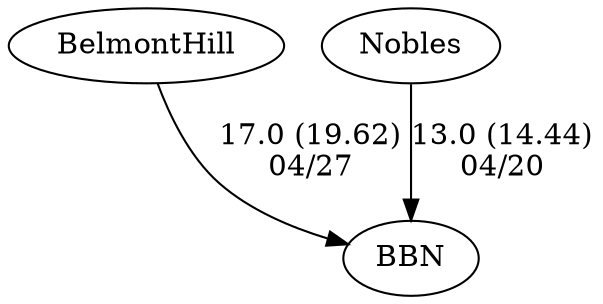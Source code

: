 digraph boys6foursBBN {BelmontHill [URL="boys6foursBBNBelmontHill.html"];BBN [URL="boys6foursBBNBBN.html"];Nobles [URL="boys6foursBBNNobles.html"];BelmontHill -> BBN[label="17.0 (19.62)
04/27", weight="83", tooltip="NEIRA Boys Fours,Belmont Hill vs BBN/The Ducey Cup, including JV races			
Distance: 1300m Conditions: Great water. Modest wind, shifting over the course of the racing from calm & tail to calm & head. Race order was from 4V8-1V4 Comments: A beautiful day on the Chalres and great racing by all of the crews! Belmont Hill retains the Ducey Cup by virtue of winning the 1V4 race.
None", URL="https://www.row2k.com/results/resultspage.cfm?UID=25084165812CED4AFD5819AADD12D8EF&cat=1", random="random"]; 
Nobles -> BBN[label="13.0 (14.44)
04/20", weight="87", tooltip="NEIRA,Buckingham, Browne & Nichols vs Nobles, Groton			
Distance: 1350m Conditions: Excellent conditions.
Cloudy and cool
Mostly flat water.
A very light headwind for later races. Comments: In boys 4th boat race, Groton and BB&N clashed blades for roughly the first 20 strokes due to Groton moving into BB&N's lane off the start. This did not affect the order of finish but did have an effect on margins. Both boats handled the situation well once within it.
5th boats raced on the Powerhouse course approximately 2 hours earlier than Varsity racing.
NOTE: 6th, 7th boat races took place on the Charles River JV course, from Northeastern to the Kayak Pavilion.
BB&N and Nobles also raced their 7th and 8th boat crews in eights, a race which was slightly shorter due to a restart.
Times for this race were:
Nobles: 2:22.3
BB&N: 2:30.1
many thanks to all crews and coaches for a great day of racing for full teams.
None", URL="https://www.row2k.com/results/resultspage.cfm?UID=20E78FECE0268B5584D1E5BC6689C505&cat=1", random="random"]}